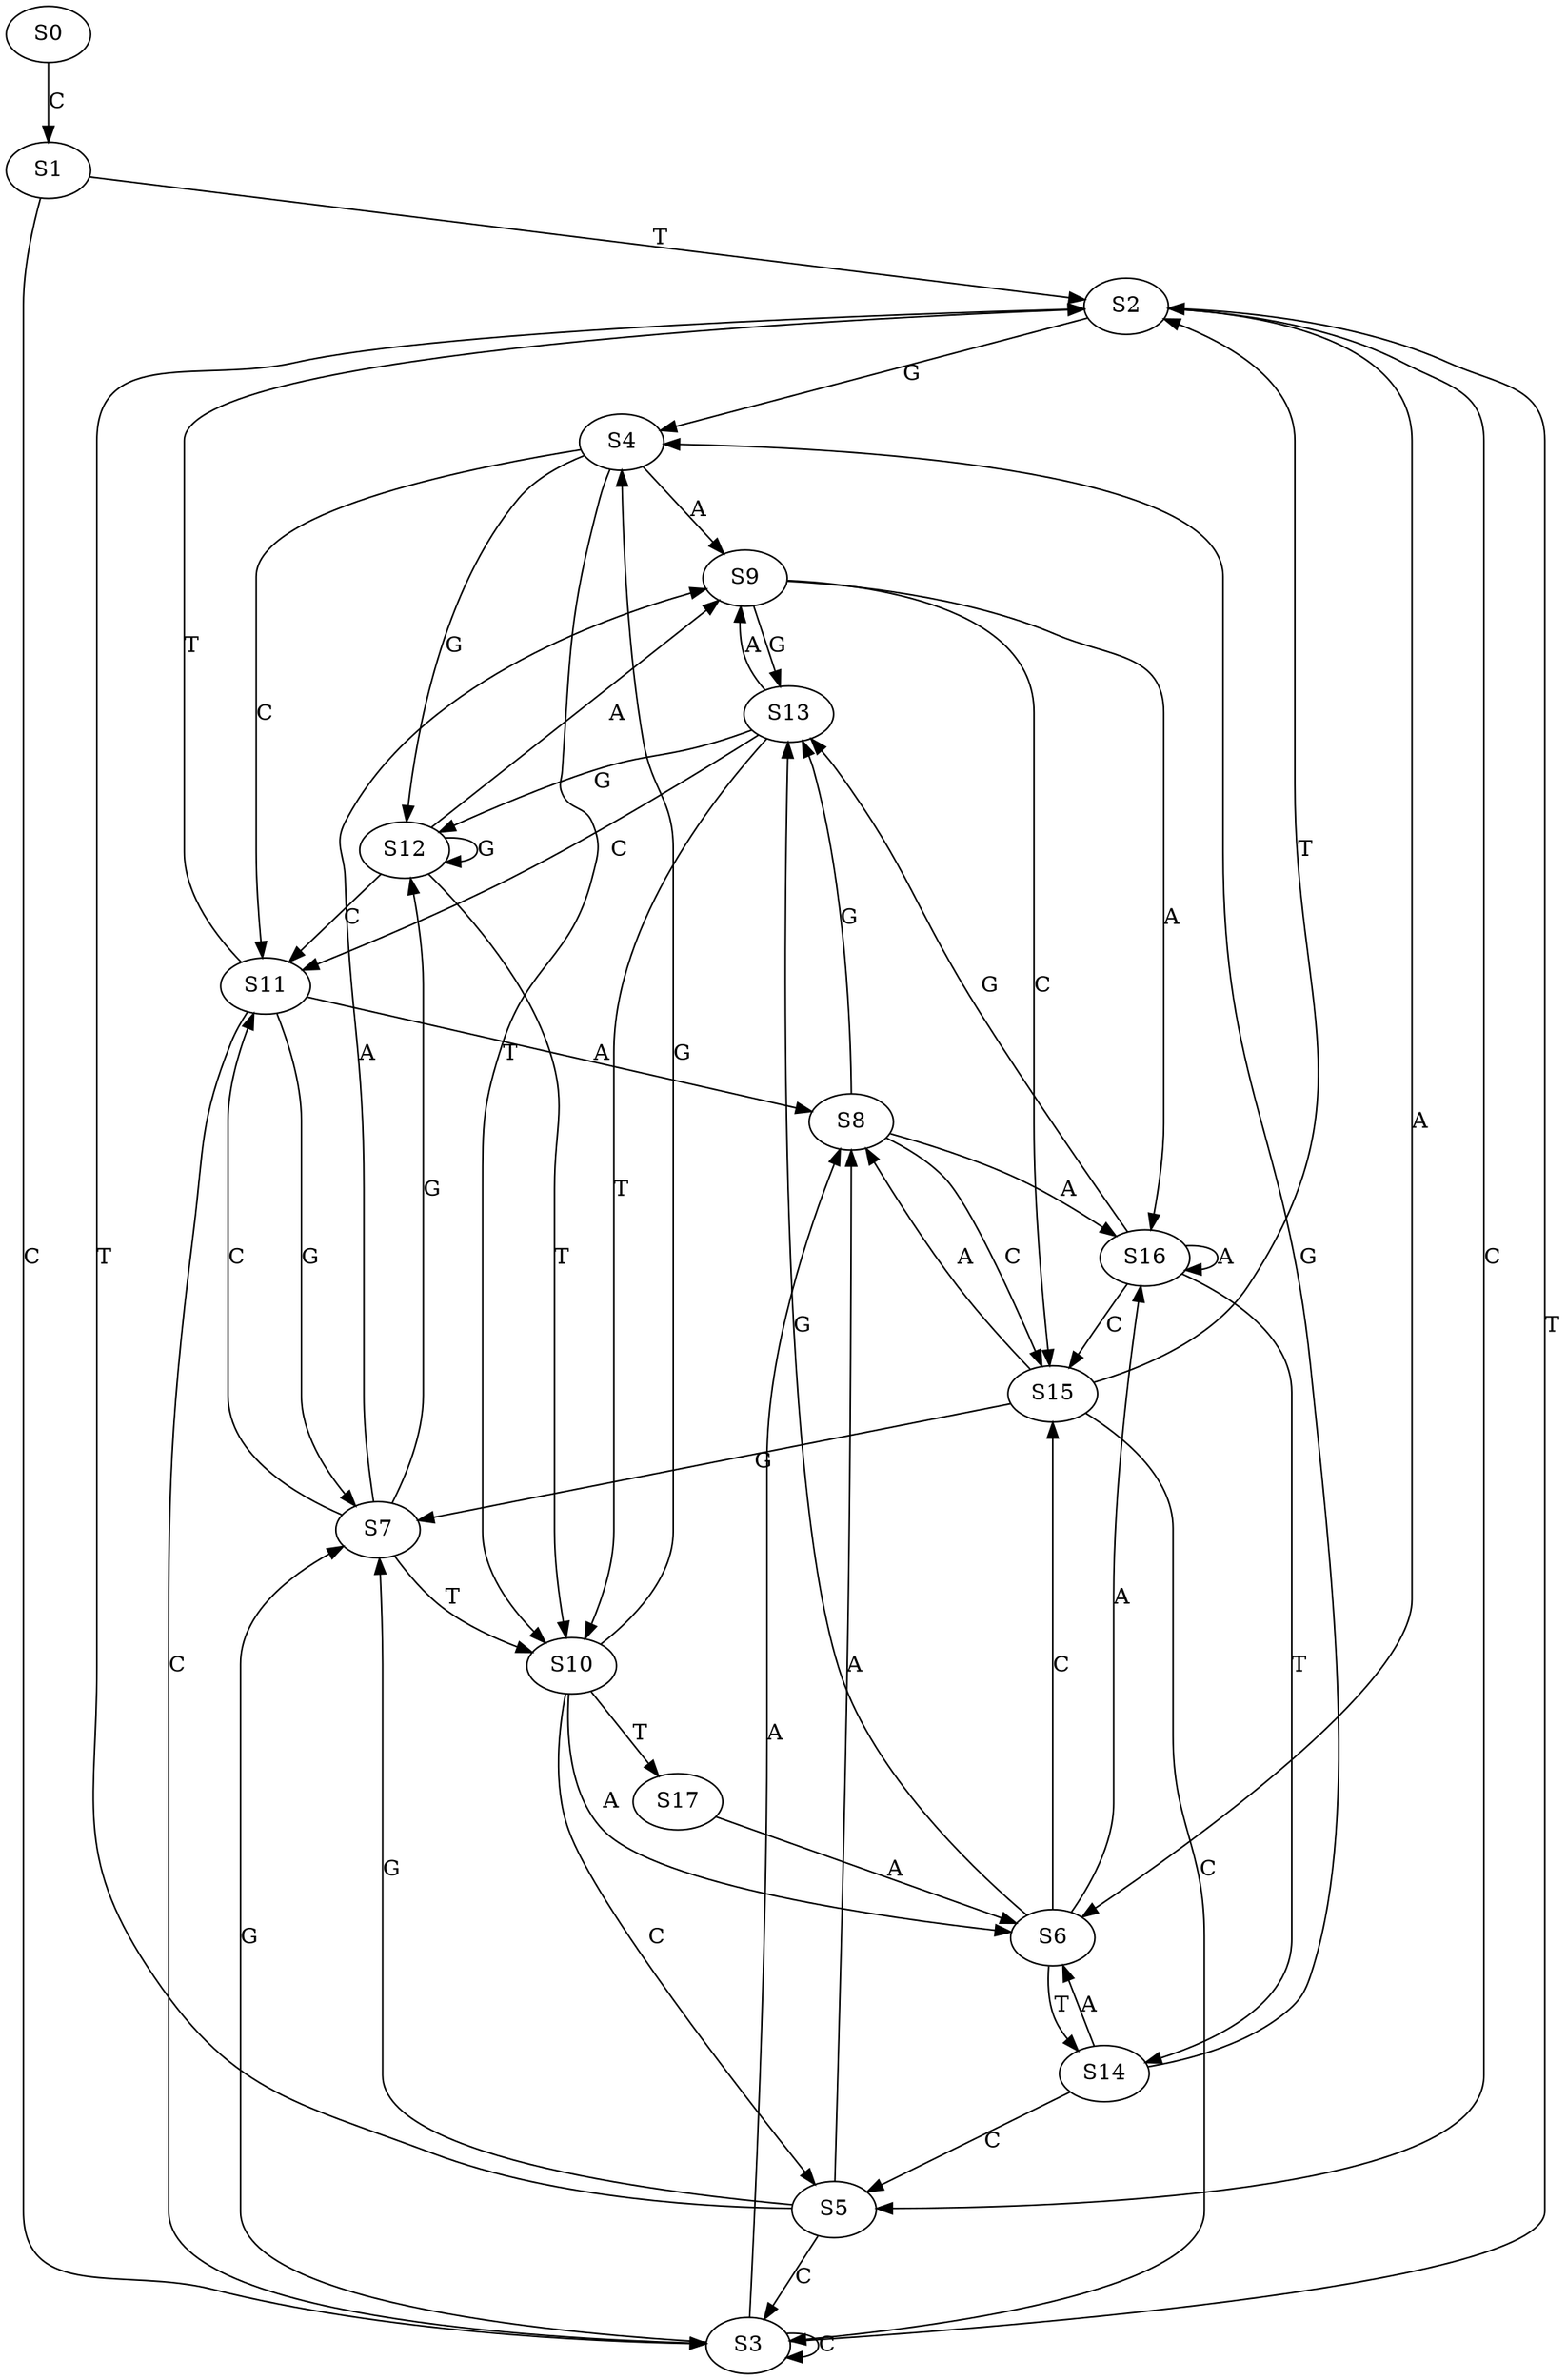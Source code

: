 strict digraph  {
	S0 -> S1 [ label = C ];
	S1 -> S2 [ label = T ];
	S1 -> S3 [ label = C ];
	S2 -> S4 [ label = G ];
	S2 -> S5 [ label = C ];
	S2 -> S6 [ label = A ];
	S3 -> S7 [ label = G ];
	S3 -> S3 [ label = C ];
	S3 -> S8 [ label = A ];
	S3 -> S2 [ label = T ];
	S4 -> S9 [ label = A ];
	S4 -> S10 [ label = T ];
	S4 -> S11 [ label = C ];
	S4 -> S12 [ label = G ];
	S5 -> S2 [ label = T ];
	S5 -> S7 [ label = G ];
	S5 -> S3 [ label = C ];
	S5 -> S8 [ label = A ];
	S6 -> S13 [ label = G ];
	S6 -> S14 [ label = T ];
	S6 -> S15 [ label = C ];
	S6 -> S16 [ label = A ];
	S7 -> S12 [ label = G ];
	S7 -> S10 [ label = T ];
	S7 -> S9 [ label = A ];
	S7 -> S11 [ label = C ];
	S8 -> S13 [ label = G ];
	S8 -> S15 [ label = C ];
	S8 -> S16 [ label = A ];
	S9 -> S13 [ label = G ];
	S9 -> S16 [ label = A ];
	S9 -> S15 [ label = C ];
	S10 -> S6 [ label = A ];
	S10 -> S5 [ label = C ];
	S10 -> S4 [ label = G ];
	S10 -> S17 [ label = T ];
	S11 -> S3 [ label = C ];
	S11 -> S2 [ label = T ];
	S11 -> S7 [ label = G ];
	S11 -> S8 [ label = A ];
	S12 -> S9 [ label = A ];
	S12 -> S10 [ label = T ];
	S12 -> S12 [ label = G ];
	S12 -> S11 [ label = C ];
	S13 -> S10 [ label = T ];
	S13 -> S12 [ label = G ];
	S13 -> S9 [ label = A ];
	S13 -> S11 [ label = C ];
	S14 -> S6 [ label = A ];
	S14 -> S5 [ label = C ];
	S14 -> S4 [ label = G ];
	S15 -> S8 [ label = A ];
	S15 -> S2 [ label = T ];
	S15 -> S3 [ label = C ];
	S15 -> S7 [ label = G ];
	S16 -> S14 [ label = T ];
	S16 -> S15 [ label = C ];
	S16 -> S13 [ label = G ];
	S16 -> S16 [ label = A ];
	S17 -> S6 [ label = A ];
}
